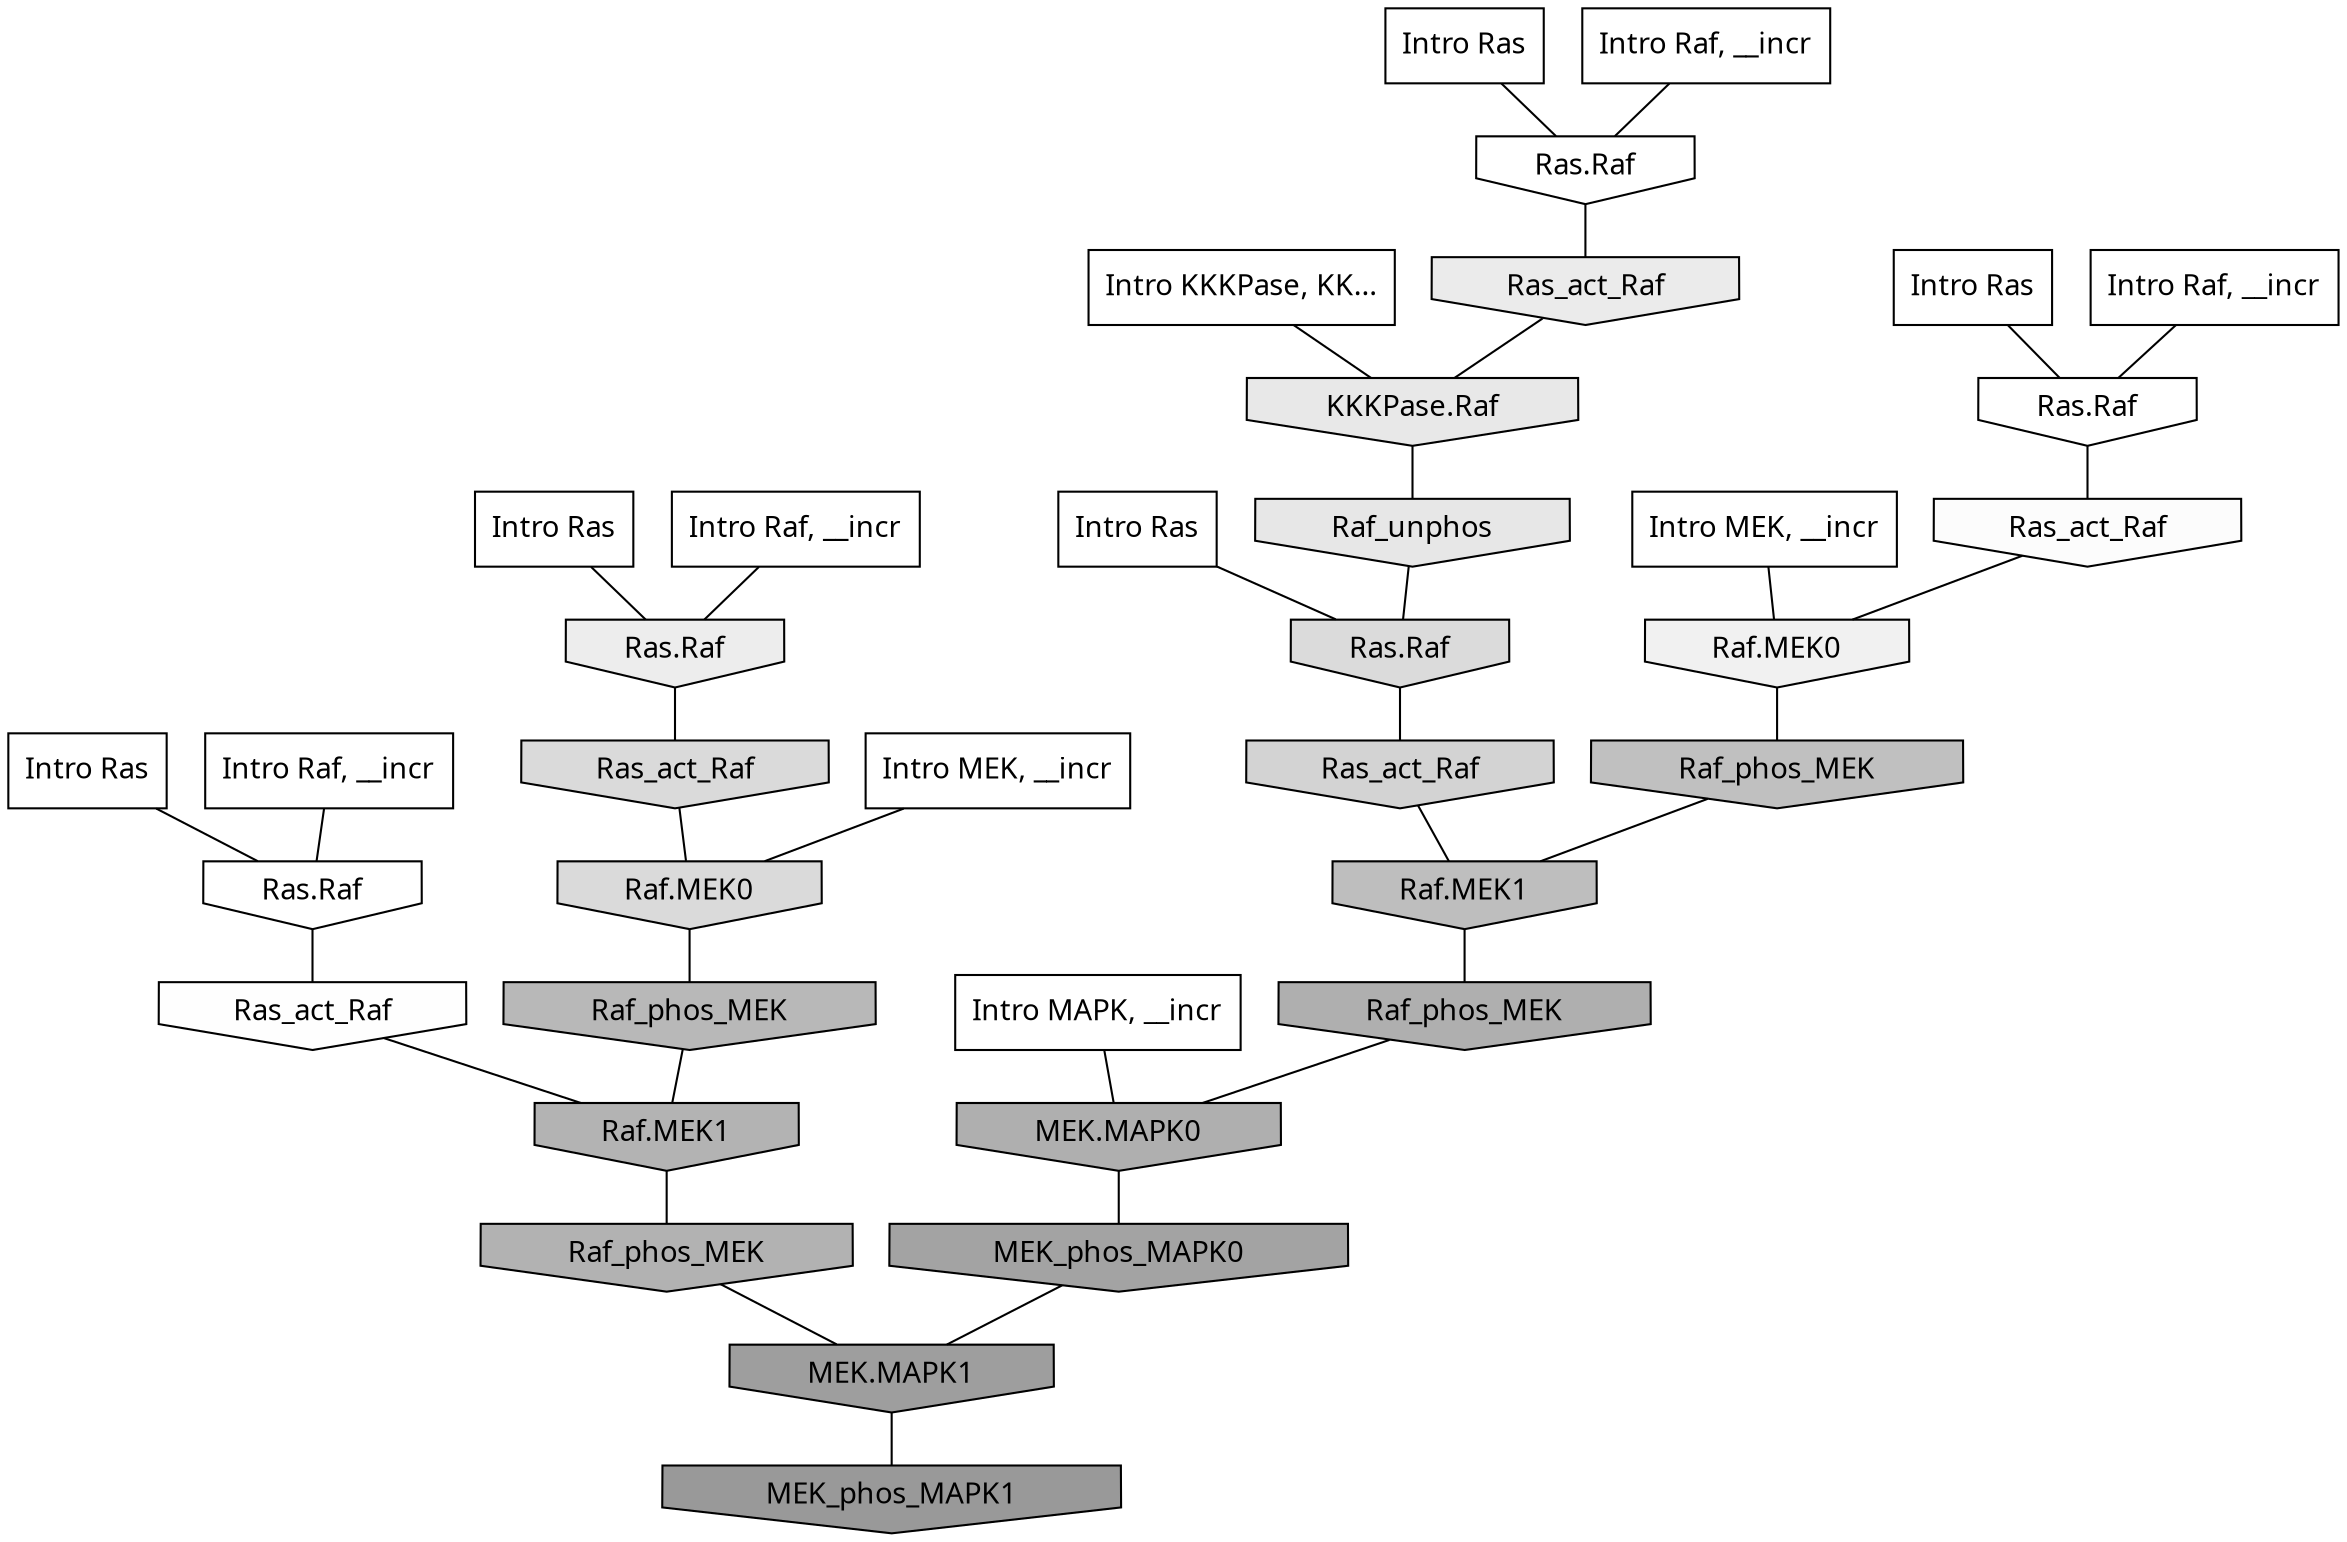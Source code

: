 digraph G{
  rankdir="TB";
  ranksep=0.30;
  node [fontname="CMU Serif"];
  edge [fontname="CMU Serif"];
  
  13 [label="Intro Ras", shape=rectangle, style=filled, fillcolor="0.000 0.000 1.000"]
  
  40 [label="Intro Ras", shape=rectangle, style=filled, fillcolor="0.000 0.000 1.000"]
  
  43 [label="Intro Ras", shape=rectangle, style=filled, fillcolor="0.000 0.000 1.000"]
  
  75 [label="Intro Ras", shape=rectangle, style=filled, fillcolor="0.000 0.000 1.000"]
  
  78 [label="Intro Ras", shape=rectangle, style=filled, fillcolor="0.000 0.000 1.000"]
  
  133 [label="Intro Raf, __incr", shape=rectangle, style=filled, fillcolor="0.000 0.000 1.000"]
  
  158 [label="Intro Raf, __incr", shape=rectangle, style=filled, fillcolor="0.000 0.000 1.000"]
  
  307 [label="Intro Raf, __incr", shape=rectangle, style=filled, fillcolor="0.000 0.000 1.000"]
  
  311 [label="Intro Raf, __incr", shape=rectangle, style=filled, fillcolor="0.000 0.000 1.000"]
  
  1911 [label="Intro MEK, __incr", shape=rectangle, style=filled, fillcolor="0.000 0.000 1.000"]
  
  2004 [label="Intro MEK, __incr", shape=rectangle, style=filled, fillcolor="0.000 0.000 1.000"]
  
  3035 [label="Intro MAPK, __incr", shape=rectangle, style=filled, fillcolor="0.000 0.000 1.000"]
  
  3190 [label="Intro KKKPase, KK...", shape=rectangle, style=filled, fillcolor="0.000 0.000 1.000"]
  
  3204 [label="Ras.Raf", shape=invhouse, style=filled, fillcolor="0.000 0.000 1.000"]
  
  3269 [label="Ras.Raf", shape=invhouse, style=filled, fillcolor="0.000 0.000 1.000"]
  
  3288 [label="Ras.Raf", shape=invhouse, style=filled, fillcolor="0.000 0.000 1.000"]
  
  3338 [label="Ras_act_Raf", shape=invhouse, style=filled, fillcolor="0.000 0.000 0.996"]
  
  3408 [label="Ras_act_Raf", shape=invhouse, style=filled, fillcolor="0.000 0.000 0.986"]
  
  3756 [label="Raf.MEK0", shape=invhouse, style=filled, fillcolor="0.000 0.000 0.943"]
  
  3992 [label="Ras.Raf", shape=invhouse, style=filled, fillcolor="0.000 0.000 0.927"]
  
  4109 [label="Ras_act_Raf", shape=invhouse, style=filled, fillcolor="0.000 0.000 0.919"]
  
  4245 [label="KKKPase.Raf", shape=invhouse, style=filled, fillcolor="0.000 0.000 0.909"]
  
  4309 [label="Raf_unphos", shape=invhouse, style=filled, fillcolor="0.000 0.000 0.903"]
  
  5064 [label="Ras.Raf", shape=invhouse, style=filled, fillcolor="0.000 0.000 0.856"]
  
  5101 [label="Ras_act_Raf", shape=invhouse, style=filled, fillcolor="0.000 0.000 0.854"]
  
  5104 [label="Raf.MEK0", shape=invhouse, style=filled, fillcolor="0.000 0.000 0.854"]
  
  5557 [label="Ras_act_Raf", shape=invhouse, style=filled, fillcolor="0.000 0.000 0.828"]
  
  7408 [label="Raf_phos_MEK", shape=invhouse, style=filled, fillcolor="0.000 0.000 0.751"]
  
  7672 [label="Raf.MEK1", shape=invhouse, style=filled, fillcolor="0.000 0.000 0.743"]
  
  8362 [label="Raf_phos_MEK", shape=invhouse, style=filled, fillcolor="0.000 0.000 0.722"]
  
  9015 [label="Raf.MEK1", shape=invhouse, style=filled, fillcolor="0.000 0.000 0.702"]
  
  9140 [label="Raf_phos_MEK", shape=invhouse, style=filled, fillcolor="0.000 0.000 0.699"]
  
  9673 [label="Raf_phos_MEK", shape=invhouse, style=filled, fillcolor="0.000 0.000 0.687"]
  
  9676 [label="MEK.MAPK0", shape=invhouse, style=filled, fillcolor="0.000 0.000 0.687"]
  
  12082 [label="MEK_phos_MAPK0", shape=invhouse, style=filled, fillcolor="0.000 0.000 0.640"]
  
  13261 [label="MEK.MAPK1", shape=invhouse, style=filled, fillcolor="0.000 0.000 0.621"]
  
  14806 [label="MEK_phos_MAPK1", shape=invhouse, style=filled, fillcolor="0.000 0.000 0.600"]
  
  
  13261 -> 14806 [dir=none, color="0.000 0.000 0.000"] 
  12082 -> 13261 [dir=none, color="0.000 0.000 0.000"] 
  9676 -> 12082 [dir=none, color="0.000 0.000 0.000"] 
  9673 -> 9676 [dir=none, color="0.000 0.000 0.000"] 
  9140 -> 13261 [dir=none, color="0.000 0.000 0.000"] 
  9015 -> 9140 [dir=none, color="0.000 0.000 0.000"] 
  8362 -> 9015 [dir=none, color="0.000 0.000 0.000"] 
  7672 -> 9673 [dir=none, color="0.000 0.000 0.000"] 
  7408 -> 7672 [dir=none, color="0.000 0.000 0.000"] 
  5557 -> 7672 [dir=none, color="0.000 0.000 0.000"] 
  5104 -> 8362 [dir=none, color="0.000 0.000 0.000"] 
  5101 -> 5104 [dir=none, color="0.000 0.000 0.000"] 
  5064 -> 5557 [dir=none, color="0.000 0.000 0.000"] 
  4309 -> 5064 [dir=none, color="0.000 0.000 0.000"] 
  4245 -> 4309 [dir=none, color="0.000 0.000 0.000"] 
  4109 -> 4245 [dir=none, color="0.000 0.000 0.000"] 
  3992 -> 5101 [dir=none, color="0.000 0.000 0.000"] 
  3756 -> 7408 [dir=none, color="0.000 0.000 0.000"] 
  3408 -> 3756 [dir=none, color="0.000 0.000 0.000"] 
  3338 -> 9015 [dir=none, color="0.000 0.000 0.000"] 
  3288 -> 3408 [dir=none, color="0.000 0.000 0.000"] 
  3269 -> 3338 [dir=none, color="0.000 0.000 0.000"] 
  3204 -> 4109 [dir=none, color="0.000 0.000 0.000"] 
  3190 -> 4245 [dir=none, color="0.000 0.000 0.000"] 
  3035 -> 9676 [dir=none, color="0.000 0.000 0.000"] 
  2004 -> 3756 [dir=none, color="0.000 0.000 0.000"] 
  1911 -> 5104 [dir=none, color="0.000 0.000 0.000"] 
  311 -> 3992 [dir=none, color="0.000 0.000 0.000"] 
  307 -> 3269 [dir=none, color="0.000 0.000 0.000"] 
  158 -> 3204 [dir=none, color="0.000 0.000 0.000"] 
  133 -> 3288 [dir=none, color="0.000 0.000 0.000"] 
  78 -> 3288 [dir=none, color="0.000 0.000 0.000"] 
  75 -> 3204 [dir=none, color="0.000 0.000 0.000"] 
  43 -> 3269 [dir=none, color="0.000 0.000 0.000"] 
  40 -> 3992 [dir=none, color="0.000 0.000 0.000"] 
  13 -> 5064 [dir=none, color="0.000 0.000 0.000"] 
  
  }
